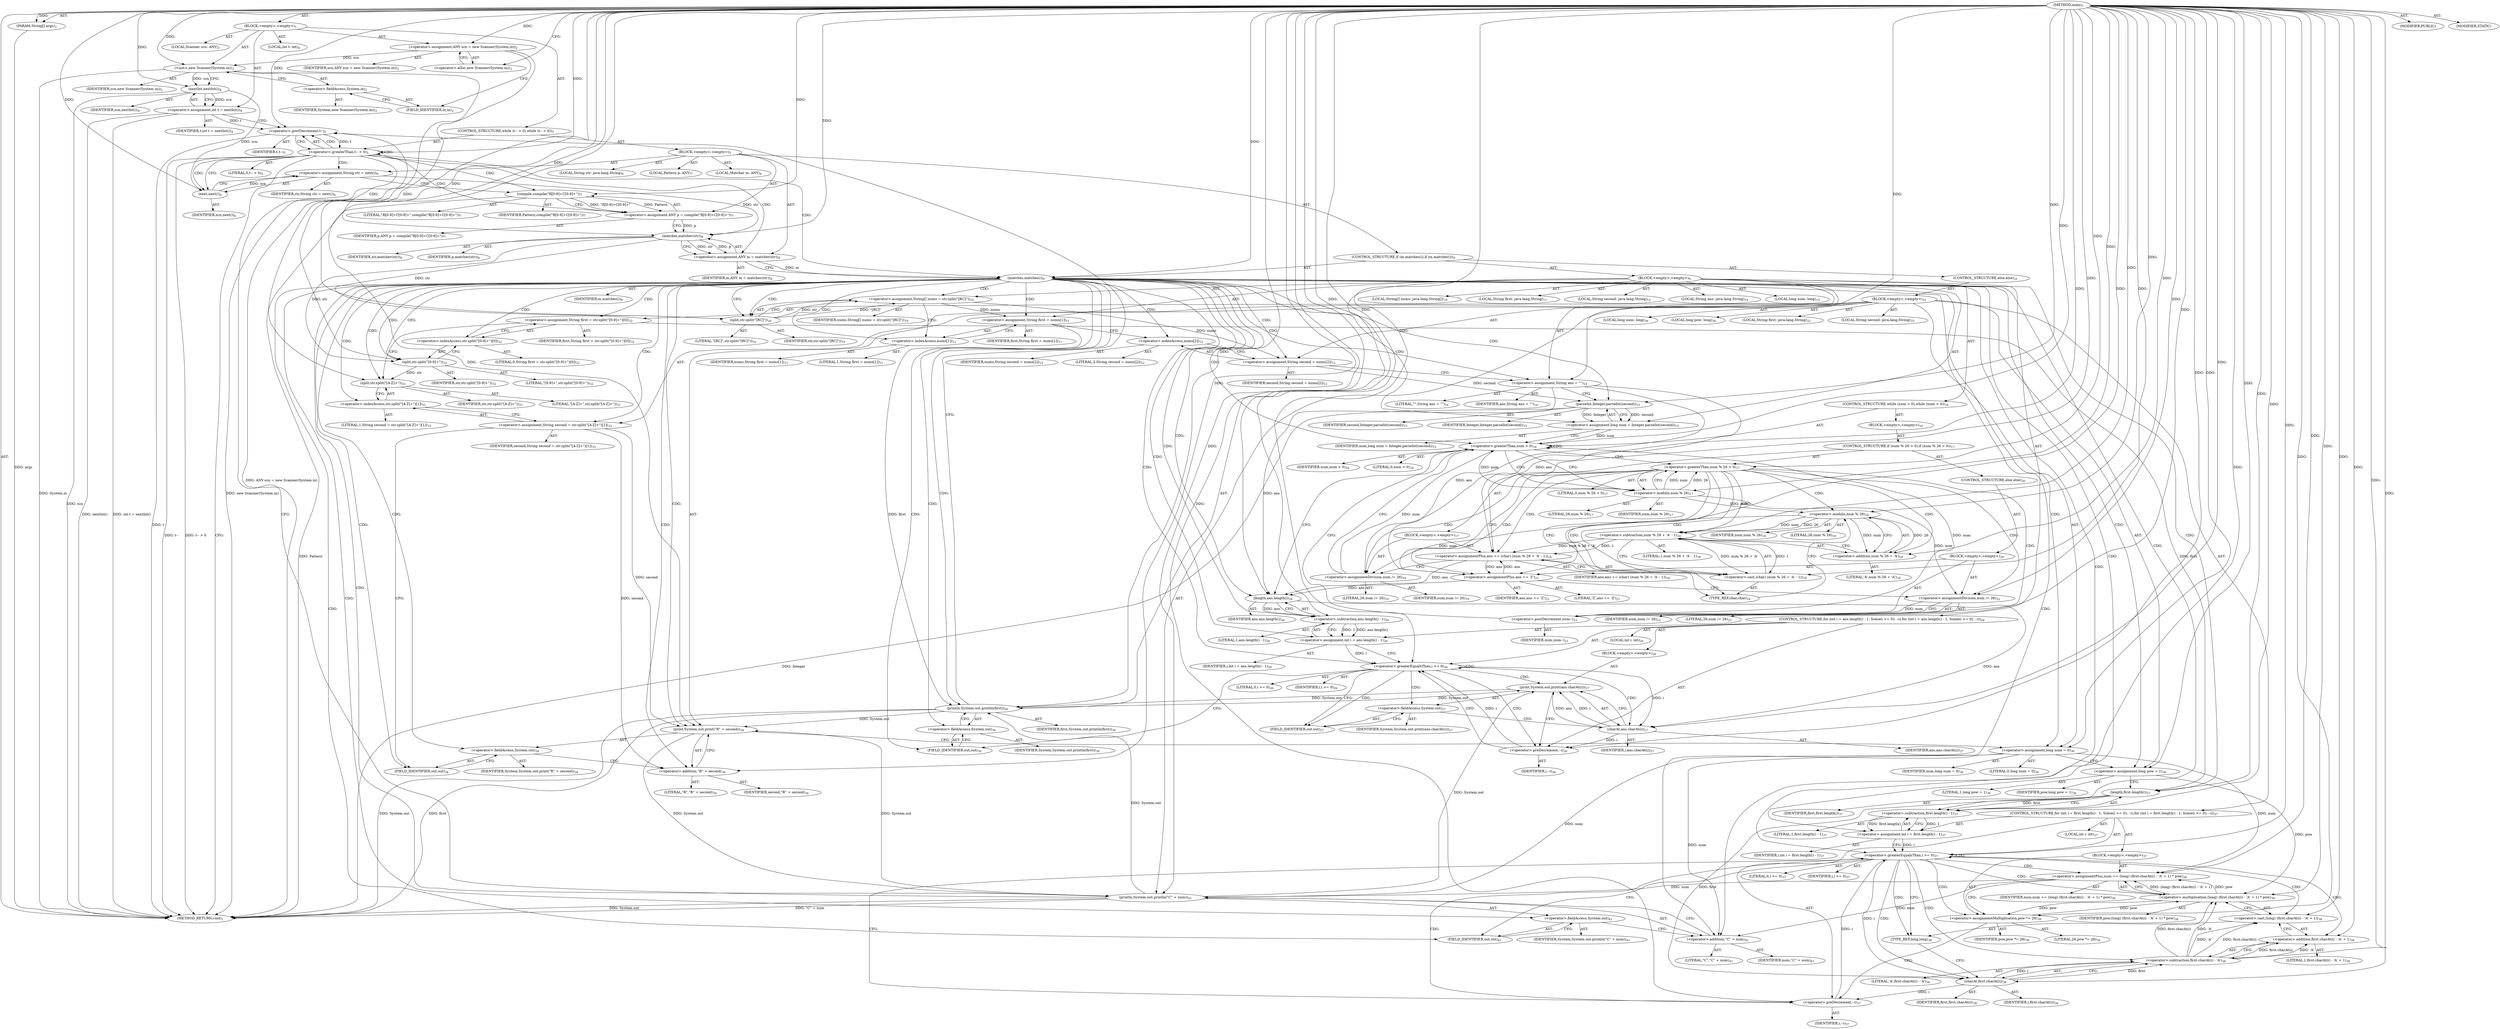 digraph "main" {  
"19" [label = <(METHOD,main)<SUB>1</SUB>> ]
"20" [label = <(PARAM,String[] args)<SUB>1</SUB>> ]
"21" [label = <(BLOCK,&lt;empty&gt;,&lt;empty&gt;)<SUB>1</SUB>> ]
"4" [label = <(LOCAL,Scanner scn: ANY)<SUB>2</SUB>> ]
"22" [label = <(&lt;operator&gt;.assignment,ANY scn = new Scanner(System.in))<SUB>2</SUB>> ]
"23" [label = <(IDENTIFIER,scn,ANY scn = new Scanner(System.in))<SUB>2</SUB>> ]
"24" [label = <(&lt;operator&gt;.alloc,new Scanner(System.in))<SUB>2</SUB>> ]
"25" [label = <(&lt;init&gt;,new Scanner(System.in))<SUB>2</SUB>> ]
"3" [label = <(IDENTIFIER,scn,new Scanner(System.in))<SUB>2</SUB>> ]
"26" [label = <(&lt;operator&gt;.fieldAccess,System.in)<SUB>2</SUB>> ]
"27" [label = <(IDENTIFIER,System,new Scanner(System.in))<SUB>2</SUB>> ]
"28" [label = <(FIELD_IDENTIFIER,in,in)<SUB>2</SUB>> ]
"29" [label = <(LOCAL,int t: int)<SUB>4</SUB>> ]
"30" [label = <(&lt;operator&gt;.assignment,int t = nextInt())<SUB>4</SUB>> ]
"31" [label = <(IDENTIFIER,t,int t = nextInt())<SUB>4</SUB>> ]
"32" [label = <(nextInt,nextInt())<SUB>4</SUB>> ]
"33" [label = <(IDENTIFIER,scn,nextInt())<SUB>4</SUB>> ]
"34" [label = <(CONTROL_STRUCTURE,while (t-- &gt; 0),while (t-- &gt; 0))<SUB>5</SUB>> ]
"35" [label = <(&lt;operator&gt;.greaterThan,t-- &gt; 0)<SUB>5</SUB>> ]
"36" [label = <(&lt;operator&gt;.postDecrement,t--)<SUB>5</SUB>> ]
"37" [label = <(IDENTIFIER,t,t--)<SUB>5</SUB>> ]
"38" [label = <(LITERAL,0,t-- &gt; 0)<SUB>5</SUB>> ]
"39" [label = <(BLOCK,&lt;empty&gt;,&lt;empty&gt;)<SUB>5</SUB>> ]
"40" [label = <(LOCAL,String str: java.lang.String)<SUB>6</SUB>> ]
"41" [label = <(&lt;operator&gt;.assignment,String str = next())<SUB>6</SUB>> ]
"42" [label = <(IDENTIFIER,str,String str = next())<SUB>6</SUB>> ]
"43" [label = <(next,next())<SUB>6</SUB>> ]
"44" [label = <(IDENTIFIER,scn,next())<SUB>6</SUB>> ]
"45" [label = <(LOCAL,Pattern p: ANY)<SUB>7</SUB>> ]
"46" [label = <(&lt;operator&gt;.assignment,ANY p = compile(&quot;R[0-9]+C[0-9]+&quot;))<SUB>7</SUB>> ]
"47" [label = <(IDENTIFIER,p,ANY p = compile(&quot;R[0-9]+C[0-9]+&quot;))<SUB>7</SUB>> ]
"48" [label = <(compile,compile(&quot;R[0-9]+C[0-9]+&quot;))<SUB>7</SUB>> ]
"49" [label = <(IDENTIFIER,Pattern,compile(&quot;R[0-9]+C[0-9]+&quot;))<SUB>7</SUB>> ]
"50" [label = <(LITERAL,&quot;R[0-9]+C[0-9]+&quot;,compile(&quot;R[0-9]+C[0-9]+&quot;))<SUB>7</SUB>> ]
"51" [label = <(LOCAL,Matcher m: ANY)<SUB>8</SUB>> ]
"52" [label = <(&lt;operator&gt;.assignment,ANY m = matcher(str))<SUB>8</SUB>> ]
"53" [label = <(IDENTIFIER,m,ANY m = matcher(str))<SUB>8</SUB>> ]
"54" [label = <(matcher,matcher(str))<SUB>8</SUB>> ]
"55" [label = <(IDENTIFIER,p,matcher(str))<SUB>8</SUB>> ]
"56" [label = <(IDENTIFIER,str,matcher(str))<SUB>8</SUB>> ]
"57" [label = <(CONTROL_STRUCTURE,if (m.matches()),if (m.matches()))<SUB>9</SUB>> ]
"58" [label = <(matches,matches())<SUB>9</SUB>> ]
"59" [label = <(IDENTIFIER,m,matches())<SUB>9</SUB>> ]
"60" [label = <(BLOCK,&lt;empty&gt;,&lt;empty&gt;)<SUB>9</SUB>> ]
"61" [label = <(LOCAL,String[] nums: java.lang.String[])<SUB>10</SUB>> ]
"62" [label = <(&lt;operator&gt;.assignment,String[] nums = str.split(&quot;[RC]&quot;))<SUB>10</SUB>> ]
"63" [label = <(IDENTIFIER,nums,String[] nums = str.split(&quot;[RC]&quot;))<SUB>10</SUB>> ]
"64" [label = <(split,str.split(&quot;[RC]&quot;))<SUB>10</SUB>> ]
"65" [label = <(IDENTIFIER,str,str.split(&quot;[RC]&quot;))<SUB>10</SUB>> ]
"66" [label = <(LITERAL,&quot;[RC]&quot;,str.split(&quot;[RC]&quot;))<SUB>10</SUB>> ]
"67" [label = <(LOCAL,String first: java.lang.String)<SUB>11</SUB>> ]
"68" [label = <(&lt;operator&gt;.assignment,String first = nums[1])<SUB>11</SUB>> ]
"69" [label = <(IDENTIFIER,first,String first = nums[1])<SUB>11</SUB>> ]
"70" [label = <(&lt;operator&gt;.indexAccess,nums[1])<SUB>11</SUB>> ]
"71" [label = <(IDENTIFIER,nums,String first = nums[1])<SUB>11</SUB>> ]
"72" [label = <(LITERAL,1,String first = nums[1])<SUB>11</SUB>> ]
"73" [label = <(LOCAL,String second: java.lang.String)<SUB>12</SUB>> ]
"74" [label = <(&lt;operator&gt;.assignment,String second = nums[2])<SUB>12</SUB>> ]
"75" [label = <(IDENTIFIER,second,String second = nums[2])<SUB>12</SUB>> ]
"76" [label = <(&lt;operator&gt;.indexAccess,nums[2])<SUB>12</SUB>> ]
"77" [label = <(IDENTIFIER,nums,String second = nums[2])<SUB>12</SUB>> ]
"78" [label = <(LITERAL,2,String second = nums[2])<SUB>12</SUB>> ]
"79" [label = <(LOCAL,String ans: java.lang.String)<SUB>14</SUB>> ]
"80" [label = <(&lt;operator&gt;.assignment,String ans = &quot;&quot;)<SUB>14</SUB>> ]
"81" [label = <(IDENTIFIER,ans,String ans = &quot;&quot;)<SUB>14</SUB>> ]
"82" [label = <(LITERAL,&quot;&quot;,String ans = &quot;&quot;)<SUB>14</SUB>> ]
"83" [label = <(LOCAL,long num: long)<SUB>15</SUB>> ]
"84" [label = <(&lt;operator&gt;.assignment,long num = Integer.parseInt(second))<SUB>15</SUB>> ]
"85" [label = <(IDENTIFIER,num,long num = Integer.parseInt(second))<SUB>15</SUB>> ]
"86" [label = <(parseInt,Integer.parseInt(second))<SUB>15</SUB>> ]
"87" [label = <(IDENTIFIER,Integer,Integer.parseInt(second))<SUB>15</SUB>> ]
"88" [label = <(IDENTIFIER,second,Integer.parseInt(second))<SUB>15</SUB>> ]
"89" [label = <(CONTROL_STRUCTURE,while (num &gt; 0),while (num &gt; 0))<SUB>16</SUB>> ]
"90" [label = <(&lt;operator&gt;.greaterThan,num &gt; 0)<SUB>16</SUB>> ]
"91" [label = <(IDENTIFIER,num,num &gt; 0)<SUB>16</SUB>> ]
"92" [label = <(LITERAL,0,num &gt; 0)<SUB>16</SUB>> ]
"93" [label = <(BLOCK,&lt;empty&gt;,&lt;empty&gt;)<SUB>16</SUB>> ]
"94" [label = <(CONTROL_STRUCTURE,if (num % 26 &gt; 0),if (num % 26 &gt; 0))<SUB>17</SUB>> ]
"95" [label = <(&lt;operator&gt;.greaterThan,num % 26 &gt; 0)<SUB>17</SUB>> ]
"96" [label = <(&lt;operator&gt;.modulo,num % 26)<SUB>17</SUB>> ]
"97" [label = <(IDENTIFIER,num,num % 26)<SUB>17</SUB>> ]
"98" [label = <(LITERAL,26,num % 26)<SUB>17</SUB>> ]
"99" [label = <(LITERAL,0,num % 26 &gt; 0)<SUB>17</SUB>> ]
"100" [label = <(BLOCK,&lt;empty&gt;,&lt;empty&gt;)<SUB>17</SUB>> ]
"101" [label = <(&lt;operator&gt;.assignmentPlus,ans += (char) (num % 26 + 'A' - 1))<SUB>18</SUB>> ]
"102" [label = <(IDENTIFIER,ans,ans += (char) (num % 26 + 'A' - 1))<SUB>18</SUB>> ]
"103" [label = <(&lt;operator&gt;.cast,(char) (num % 26 + 'A' - 1))<SUB>18</SUB>> ]
"104" [label = <(TYPE_REF,char,char)<SUB>18</SUB>> ]
"105" [label = <(&lt;operator&gt;.subtraction,num % 26 + 'A' - 1)<SUB>18</SUB>> ]
"106" [label = <(&lt;operator&gt;.addition,num % 26 + 'A')<SUB>18</SUB>> ]
"107" [label = <(&lt;operator&gt;.modulo,num % 26)<SUB>18</SUB>> ]
"108" [label = <(IDENTIFIER,num,num % 26)<SUB>18</SUB>> ]
"109" [label = <(LITERAL,26,num % 26)<SUB>18</SUB>> ]
"110" [label = <(LITERAL,'A',num % 26 + 'A')<SUB>18</SUB>> ]
"111" [label = <(LITERAL,1,num % 26 + 'A' - 1)<SUB>18</SUB>> ]
"112" [label = <(&lt;operator&gt;.assignmentDivision,num /= 26)<SUB>19</SUB>> ]
"113" [label = <(IDENTIFIER,num,num /= 26)<SUB>19</SUB>> ]
"114" [label = <(LITERAL,26,num /= 26)<SUB>19</SUB>> ]
"115" [label = <(CONTROL_STRUCTURE,else,else)<SUB>20</SUB>> ]
"116" [label = <(BLOCK,&lt;empty&gt;,&lt;empty&gt;)<SUB>20</SUB>> ]
"117" [label = <(&lt;operator&gt;.assignmentPlus,ans += 'Z')<SUB>21</SUB>> ]
"118" [label = <(IDENTIFIER,ans,ans += 'Z')<SUB>21</SUB>> ]
"119" [label = <(LITERAL,'Z',ans += 'Z')<SUB>21</SUB>> ]
"120" [label = <(&lt;operator&gt;.assignmentDivision,num /= 26)<SUB>22</SUB>> ]
"121" [label = <(IDENTIFIER,num,num /= 26)<SUB>22</SUB>> ]
"122" [label = <(LITERAL,26,num /= 26)<SUB>22</SUB>> ]
"123" [label = <(&lt;operator&gt;.postDecrement,num--)<SUB>23</SUB>> ]
"124" [label = <(IDENTIFIER,num,num--)<SUB>23</SUB>> ]
"125" [label = <(CONTROL_STRUCTURE,for (int i = ans.length() - 1; Some(i &gt;= 0); --i),for (int i = ans.length() - 1; Some(i &gt;= 0); --i))<SUB>26</SUB>> ]
"126" [label = <(LOCAL,int i: int)<SUB>26</SUB>> ]
"127" [label = <(&lt;operator&gt;.assignment,int i = ans.length() - 1)<SUB>26</SUB>> ]
"128" [label = <(IDENTIFIER,i,int i = ans.length() - 1)<SUB>26</SUB>> ]
"129" [label = <(&lt;operator&gt;.subtraction,ans.length() - 1)<SUB>26</SUB>> ]
"130" [label = <(length,ans.length())<SUB>26</SUB>> ]
"131" [label = <(IDENTIFIER,ans,ans.length())<SUB>26</SUB>> ]
"132" [label = <(LITERAL,1,ans.length() - 1)<SUB>26</SUB>> ]
"133" [label = <(&lt;operator&gt;.greaterEqualsThan,i &gt;= 0)<SUB>26</SUB>> ]
"134" [label = <(IDENTIFIER,i,i &gt;= 0)<SUB>26</SUB>> ]
"135" [label = <(LITERAL,0,i &gt;= 0)<SUB>26</SUB>> ]
"136" [label = <(&lt;operator&gt;.preDecrement,--i)<SUB>26</SUB>> ]
"137" [label = <(IDENTIFIER,i,--i)<SUB>26</SUB>> ]
"138" [label = <(BLOCK,&lt;empty&gt;,&lt;empty&gt;)<SUB>26</SUB>> ]
"139" [label = <(print,System.out.print(ans.charAt(i)))<SUB>27</SUB>> ]
"140" [label = <(&lt;operator&gt;.fieldAccess,System.out)<SUB>27</SUB>> ]
"141" [label = <(IDENTIFIER,System,System.out.print(ans.charAt(i)))<SUB>27</SUB>> ]
"142" [label = <(FIELD_IDENTIFIER,out,out)<SUB>27</SUB>> ]
"143" [label = <(charAt,ans.charAt(i))<SUB>27</SUB>> ]
"144" [label = <(IDENTIFIER,ans,ans.charAt(i))<SUB>27</SUB>> ]
"145" [label = <(IDENTIFIER,i,ans.charAt(i))<SUB>27</SUB>> ]
"146" [label = <(println,System.out.println(first))<SUB>30</SUB>> ]
"147" [label = <(&lt;operator&gt;.fieldAccess,System.out)<SUB>30</SUB>> ]
"148" [label = <(IDENTIFIER,System,System.out.println(first))<SUB>30</SUB>> ]
"149" [label = <(FIELD_IDENTIFIER,out,out)<SUB>30</SUB>> ]
"150" [label = <(IDENTIFIER,first,System.out.println(first))<SUB>30</SUB>> ]
"151" [label = <(CONTROL_STRUCTURE,else,else)<SUB>31</SUB>> ]
"152" [label = <(BLOCK,&lt;empty&gt;,&lt;empty&gt;)<SUB>31</SUB>> ]
"153" [label = <(LOCAL,String first: java.lang.String)<SUB>32</SUB>> ]
"154" [label = <(&lt;operator&gt;.assignment,String first = str.split(&quot;[0-9]+&quot;)[0])<SUB>32</SUB>> ]
"155" [label = <(IDENTIFIER,first,String first = str.split(&quot;[0-9]+&quot;)[0])<SUB>32</SUB>> ]
"156" [label = <(&lt;operator&gt;.indexAccess,str.split(&quot;[0-9]+&quot;)[0])<SUB>32</SUB>> ]
"157" [label = <(split,str.split(&quot;[0-9]+&quot;))<SUB>32</SUB>> ]
"158" [label = <(IDENTIFIER,str,str.split(&quot;[0-9]+&quot;))<SUB>32</SUB>> ]
"159" [label = <(LITERAL,&quot;[0-9]+&quot;,str.split(&quot;[0-9]+&quot;))<SUB>32</SUB>> ]
"160" [label = <(LITERAL,0,String first = str.split(&quot;[0-9]+&quot;)[0])<SUB>32</SUB>> ]
"161" [label = <(LOCAL,String second: java.lang.String)<SUB>33</SUB>> ]
"162" [label = <(&lt;operator&gt;.assignment,String second = str.split(&quot;[A-Z]+&quot;)[1])<SUB>33</SUB>> ]
"163" [label = <(IDENTIFIER,second,String second = str.split(&quot;[A-Z]+&quot;)[1])<SUB>33</SUB>> ]
"164" [label = <(&lt;operator&gt;.indexAccess,str.split(&quot;[A-Z]+&quot;)[1])<SUB>33</SUB>> ]
"165" [label = <(split,str.split(&quot;[A-Z]+&quot;))<SUB>33</SUB>> ]
"166" [label = <(IDENTIFIER,str,str.split(&quot;[A-Z]+&quot;))<SUB>33</SUB>> ]
"167" [label = <(LITERAL,&quot;[A-Z]+&quot;,str.split(&quot;[A-Z]+&quot;))<SUB>33</SUB>> ]
"168" [label = <(LITERAL,1,String second = str.split(&quot;[A-Z]+&quot;)[1])<SUB>33</SUB>> ]
"169" [label = <(print,System.out.print(&quot;R&quot; + second))<SUB>34</SUB>> ]
"170" [label = <(&lt;operator&gt;.fieldAccess,System.out)<SUB>34</SUB>> ]
"171" [label = <(IDENTIFIER,System,System.out.print(&quot;R&quot; + second))<SUB>34</SUB>> ]
"172" [label = <(FIELD_IDENTIFIER,out,out)<SUB>34</SUB>> ]
"173" [label = <(&lt;operator&gt;.addition,&quot;R&quot; + second)<SUB>34</SUB>> ]
"174" [label = <(LITERAL,&quot;R&quot;,&quot;R&quot; + second)<SUB>34</SUB>> ]
"175" [label = <(IDENTIFIER,second,&quot;R&quot; + second)<SUB>34</SUB>> ]
"176" [label = <(LOCAL,long num: long)<SUB>36</SUB>> ]
"177" [label = <(LOCAL,long pow: long)<SUB>36</SUB>> ]
"178" [label = <(&lt;operator&gt;.assignment,long num = 0)<SUB>36</SUB>> ]
"179" [label = <(IDENTIFIER,num,long num = 0)<SUB>36</SUB>> ]
"180" [label = <(LITERAL,0,long num = 0)<SUB>36</SUB>> ]
"181" [label = <(&lt;operator&gt;.assignment,long pow = 1)<SUB>36</SUB>> ]
"182" [label = <(IDENTIFIER,pow,long pow = 1)<SUB>36</SUB>> ]
"183" [label = <(LITERAL,1,long pow = 1)<SUB>36</SUB>> ]
"184" [label = <(CONTROL_STRUCTURE,for (int i = first.length() - 1; Some(i &gt;= 0); --i),for (int i = first.length() - 1; Some(i &gt;= 0); --i))<SUB>37</SUB>> ]
"185" [label = <(LOCAL,int i: int)<SUB>37</SUB>> ]
"186" [label = <(&lt;operator&gt;.assignment,int i = first.length() - 1)<SUB>37</SUB>> ]
"187" [label = <(IDENTIFIER,i,int i = first.length() - 1)<SUB>37</SUB>> ]
"188" [label = <(&lt;operator&gt;.subtraction,first.length() - 1)<SUB>37</SUB>> ]
"189" [label = <(length,first.length())<SUB>37</SUB>> ]
"190" [label = <(IDENTIFIER,first,first.length())<SUB>37</SUB>> ]
"191" [label = <(LITERAL,1,first.length() - 1)<SUB>37</SUB>> ]
"192" [label = <(&lt;operator&gt;.greaterEqualsThan,i &gt;= 0)<SUB>37</SUB>> ]
"193" [label = <(IDENTIFIER,i,i &gt;= 0)<SUB>37</SUB>> ]
"194" [label = <(LITERAL,0,i &gt;= 0)<SUB>37</SUB>> ]
"195" [label = <(&lt;operator&gt;.preDecrement,--i)<SUB>37</SUB>> ]
"196" [label = <(IDENTIFIER,i,--i)<SUB>37</SUB>> ]
"197" [label = <(BLOCK,&lt;empty&gt;,&lt;empty&gt;)<SUB>37</SUB>> ]
"198" [label = <(&lt;operator&gt;.assignmentPlus,num += (long) (first.charAt(i) - 'A' + 1) * pow)<SUB>38</SUB>> ]
"199" [label = <(IDENTIFIER,num,num += (long) (first.charAt(i) - 'A' + 1) * pow)<SUB>38</SUB>> ]
"200" [label = <(&lt;operator&gt;.multiplication,(long) (first.charAt(i) - 'A' + 1) * pow)<SUB>38</SUB>> ]
"201" [label = <(&lt;operator&gt;.cast,(long) (first.charAt(i) - 'A' + 1))<SUB>38</SUB>> ]
"202" [label = <(TYPE_REF,long,long)<SUB>38</SUB>> ]
"203" [label = <(&lt;operator&gt;.addition,first.charAt(i) - 'A' + 1)<SUB>38</SUB>> ]
"204" [label = <(&lt;operator&gt;.subtraction,first.charAt(i) - 'A')<SUB>38</SUB>> ]
"205" [label = <(charAt,first.charAt(i))<SUB>38</SUB>> ]
"206" [label = <(IDENTIFIER,first,first.charAt(i))<SUB>38</SUB>> ]
"207" [label = <(IDENTIFIER,i,first.charAt(i))<SUB>38</SUB>> ]
"208" [label = <(LITERAL,'A',first.charAt(i) - 'A')<SUB>38</SUB>> ]
"209" [label = <(LITERAL,1,first.charAt(i) - 'A' + 1)<SUB>38</SUB>> ]
"210" [label = <(IDENTIFIER,pow,(long) (first.charAt(i) - 'A' + 1) * pow)<SUB>38</SUB>> ]
"211" [label = <(&lt;operator&gt;.assignmentMultiplication,pow *= 26)<SUB>39</SUB>> ]
"212" [label = <(IDENTIFIER,pow,pow *= 26)<SUB>39</SUB>> ]
"213" [label = <(LITERAL,26,pow *= 26)<SUB>39</SUB>> ]
"214" [label = <(println,System.out.println(&quot;C&quot; + num))<SUB>41</SUB>> ]
"215" [label = <(&lt;operator&gt;.fieldAccess,System.out)<SUB>41</SUB>> ]
"216" [label = <(IDENTIFIER,System,System.out.println(&quot;C&quot; + num))<SUB>41</SUB>> ]
"217" [label = <(FIELD_IDENTIFIER,out,out)<SUB>41</SUB>> ]
"218" [label = <(&lt;operator&gt;.addition,&quot;C&quot; + num)<SUB>41</SUB>> ]
"219" [label = <(LITERAL,&quot;C&quot;,&quot;C&quot; + num)<SUB>41</SUB>> ]
"220" [label = <(IDENTIFIER,num,&quot;C&quot; + num)<SUB>41</SUB>> ]
"221" [label = <(MODIFIER,PUBLIC)> ]
"222" [label = <(MODIFIER,STATIC)> ]
"223" [label = <(METHOD_RETURN,void)<SUB>1</SUB>> ]
  "19" -> "20"  [ label = "AST: "] 
  "19" -> "21"  [ label = "AST: "] 
  "19" -> "221"  [ label = "AST: "] 
  "19" -> "222"  [ label = "AST: "] 
  "19" -> "223"  [ label = "AST: "] 
  "21" -> "4"  [ label = "AST: "] 
  "21" -> "22"  [ label = "AST: "] 
  "21" -> "25"  [ label = "AST: "] 
  "21" -> "29"  [ label = "AST: "] 
  "21" -> "30"  [ label = "AST: "] 
  "21" -> "34"  [ label = "AST: "] 
  "22" -> "23"  [ label = "AST: "] 
  "22" -> "24"  [ label = "AST: "] 
  "25" -> "3"  [ label = "AST: "] 
  "25" -> "26"  [ label = "AST: "] 
  "26" -> "27"  [ label = "AST: "] 
  "26" -> "28"  [ label = "AST: "] 
  "30" -> "31"  [ label = "AST: "] 
  "30" -> "32"  [ label = "AST: "] 
  "32" -> "33"  [ label = "AST: "] 
  "34" -> "35"  [ label = "AST: "] 
  "34" -> "39"  [ label = "AST: "] 
  "35" -> "36"  [ label = "AST: "] 
  "35" -> "38"  [ label = "AST: "] 
  "36" -> "37"  [ label = "AST: "] 
  "39" -> "40"  [ label = "AST: "] 
  "39" -> "41"  [ label = "AST: "] 
  "39" -> "45"  [ label = "AST: "] 
  "39" -> "46"  [ label = "AST: "] 
  "39" -> "51"  [ label = "AST: "] 
  "39" -> "52"  [ label = "AST: "] 
  "39" -> "57"  [ label = "AST: "] 
  "41" -> "42"  [ label = "AST: "] 
  "41" -> "43"  [ label = "AST: "] 
  "43" -> "44"  [ label = "AST: "] 
  "46" -> "47"  [ label = "AST: "] 
  "46" -> "48"  [ label = "AST: "] 
  "48" -> "49"  [ label = "AST: "] 
  "48" -> "50"  [ label = "AST: "] 
  "52" -> "53"  [ label = "AST: "] 
  "52" -> "54"  [ label = "AST: "] 
  "54" -> "55"  [ label = "AST: "] 
  "54" -> "56"  [ label = "AST: "] 
  "57" -> "58"  [ label = "AST: "] 
  "57" -> "60"  [ label = "AST: "] 
  "57" -> "151"  [ label = "AST: "] 
  "58" -> "59"  [ label = "AST: "] 
  "60" -> "61"  [ label = "AST: "] 
  "60" -> "62"  [ label = "AST: "] 
  "60" -> "67"  [ label = "AST: "] 
  "60" -> "68"  [ label = "AST: "] 
  "60" -> "73"  [ label = "AST: "] 
  "60" -> "74"  [ label = "AST: "] 
  "60" -> "79"  [ label = "AST: "] 
  "60" -> "80"  [ label = "AST: "] 
  "60" -> "83"  [ label = "AST: "] 
  "60" -> "84"  [ label = "AST: "] 
  "60" -> "89"  [ label = "AST: "] 
  "60" -> "125"  [ label = "AST: "] 
  "60" -> "146"  [ label = "AST: "] 
  "62" -> "63"  [ label = "AST: "] 
  "62" -> "64"  [ label = "AST: "] 
  "64" -> "65"  [ label = "AST: "] 
  "64" -> "66"  [ label = "AST: "] 
  "68" -> "69"  [ label = "AST: "] 
  "68" -> "70"  [ label = "AST: "] 
  "70" -> "71"  [ label = "AST: "] 
  "70" -> "72"  [ label = "AST: "] 
  "74" -> "75"  [ label = "AST: "] 
  "74" -> "76"  [ label = "AST: "] 
  "76" -> "77"  [ label = "AST: "] 
  "76" -> "78"  [ label = "AST: "] 
  "80" -> "81"  [ label = "AST: "] 
  "80" -> "82"  [ label = "AST: "] 
  "84" -> "85"  [ label = "AST: "] 
  "84" -> "86"  [ label = "AST: "] 
  "86" -> "87"  [ label = "AST: "] 
  "86" -> "88"  [ label = "AST: "] 
  "89" -> "90"  [ label = "AST: "] 
  "89" -> "93"  [ label = "AST: "] 
  "90" -> "91"  [ label = "AST: "] 
  "90" -> "92"  [ label = "AST: "] 
  "93" -> "94"  [ label = "AST: "] 
  "94" -> "95"  [ label = "AST: "] 
  "94" -> "100"  [ label = "AST: "] 
  "94" -> "115"  [ label = "AST: "] 
  "95" -> "96"  [ label = "AST: "] 
  "95" -> "99"  [ label = "AST: "] 
  "96" -> "97"  [ label = "AST: "] 
  "96" -> "98"  [ label = "AST: "] 
  "100" -> "101"  [ label = "AST: "] 
  "100" -> "112"  [ label = "AST: "] 
  "101" -> "102"  [ label = "AST: "] 
  "101" -> "103"  [ label = "AST: "] 
  "103" -> "104"  [ label = "AST: "] 
  "103" -> "105"  [ label = "AST: "] 
  "105" -> "106"  [ label = "AST: "] 
  "105" -> "111"  [ label = "AST: "] 
  "106" -> "107"  [ label = "AST: "] 
  "106" -> "110"  [ label = "AST: "] 
  "107" -> "108"  [ label = "AST: "] 
  "107" -> "109"  [ label = "AST: "] 
  "112" -> "113"  [ label = "AST: "] 
  "112" -> "114"  [ label = "AST: "] 
  "115" -> "116"  [ label = "AST: "] 
  "116" -> "117"  [ label = "AST: "] 
  "116" -> "120"  [ label = "AST: "] 
  "116" -> "123"  [ label = "AST: "] 
  "117" -> "118"  [ label = "AST: "] 
  "117" -> "119"  [ label = "AST: "] 
  "120" -> "121"  [ label = "AST: "] 
  "120" -> "122"  [ label = "AST: "] 
  "123" -> "124"  [ label = "AST: "] 
  "125" -> "126"  [ label = "AST: "] 
  "125" -> "127"  [ label = "AST: "] 
  "125" -> "133"  [ label = "AST: "] 
  "125" -> "136"  [ label = "AST: "] 
  "125" -> "138"  [ label = "AST: "] 
  "127" -> "128"  [ label = "AST: "] 
  "127" -> "129"  [ label = "AST: "] 
  "129" -> "130"  [ label = "AST: "] 
  "129" -> "132"  [ label = "AST: "] 
  "130" -> "131"  [ label = "AST: "] 
  "133" -> "134"  [ label = "AST: "] 
  "133" -> "135"  [ label = "AST: "] 
  "136" -> "137"  [ label = "AST: "] 
  "138" -> "139"  [ label = "AST: "] 
  "139" -> "140"  [ label = "AST: "] 
  "139" -> "143"  [ label = "AST: "] 
  "140" -> "141"  [ label = "AST: "] 
  "140" -> "142"  [ label = "AST: "] 
  "143" -> "144"  [ label = "AST: "] 
  "143" -> "145"  [ label = "AST: "] 
  "146" -> "147"  [ label = "AST: "] 
  "146" -> "150"  [ label = "AST: "] 
  "147" -> "148"  [ label = "AST: "] 
  "147" -> "149"  [ label = "AST: "] 
  "151" -> "152"  [ label = "AST: "] 
  "152" -> "153"  [ label = "AST: "] 
  "152" -> "154"  [ label = "AST: "] 
  "152" -> "161"  [ label = "AST: "] 
  "152" -> "162"  [ label = "AST: "] 
  "152" -> "169"  [ label = "AST: "] 
  "152" -> "176"  [ label = "AST: "] 
  "152" -> "177"  [ label = "AST: "] 
  "152" -> "178"  [ label = "AST: "] 
  "152" -> "181"  [ label = "AST: "] 
  "152" -> "184"  [ label = "AST: "] 
  "152" -> "214"  [ label = "AST: "] 
  "154" -> "155"  [ label = "AST: "] 
  "154" -> "156"  [ label = "AST: "] 
  "156" -> "157"  [ label = "AST: "] 
  "156" -> "160"  [ label = "AST: "] 
  "157" -> "158"  [ label = "AST: "] 
  "157" -> "159"  [ label = "AST: "] 
  "162" -> "163"  [ label = "AST: "] 
  "162" -> "164"  [ label = "AST: "] 
  "164" -> "165"  [ label = "AST: "] 
  "164" -> "168"  [ label = "AST: "] 
  "165" -> "166"  [ label = "AST: "] 
  "165" -> "167"  [ label = "AST: "] 
  "169" -> "170"  [ label = "AST: "] 
  "169" -> "173"  [ label = "AST: "] 
  "170" -> "171"  [ label = "AST: "] 
  "170" -> "172"  [ label = "AST: "] 
  "173" -> "174"  [ label = "AST: "] 
  "173" -> "175"  [ label = "AST: "] 
  "178" -> "179"  [ label = "AST: "] 
  "178" -> "180"  [ label = "AST: "] 
  "181" -> "182"  [ label = "AST: "] 
  "181" -> "183"  [ label = "AST: "] 
  "184" -> "185"  [ label = "AST: "] 
  "184" -> "186"  [ label = "AST: "] 
  "184" -> "192"  [ label = "AST: "] 
  "184" -> "195"  [ label = "AST: "] 
  "184" -> "197"  [ label = "AST: "] 
  "186" -> "187"  [ label = "AST: "] 
  "186" -> "188"  [ label = "AST: "] 
  "188" -> "189"  [ label = "AST: "] 
  "188" -> "191"  [ label = "AST: "] 
  "189" -> "190"  [ label = "AST: "] 
  "192" -> "193"  [ label = "AST: "] 
  "192" -> "194"  [ label = "AST: "] 
  "195" -> "196"  [ label = "AST: "] 
  "197" -> "198"  [ label = "AST: "] 
  "197" -> "211"  [ label = "AST: "] 
  "198" -> "199"  [ label = "AST: "] 
  "198" -> "200"  [ label = "AST: "] 
  "200" -> "201"  [ label = "AST: "] 
  "200" -> "210"  [ label = "AST: "] 
  "201" -> "202"  [ label = "AST: "] 
  "201" -> "203"  [ label = "AST: "] 
  "203" -> "204"  [ label = "AST: "] 
  "203" -> "209"  [ label = "AST: "] 
  "204" -> "205"  [ label = "AST: "] 
  "204" -> "208"  [ label = "AST: "] 
  "205" -> "206"  [ label = "AST: "] 
  "205" -> "207"  [ label = "AST: "] 
  "211" -> "212"  [ label = "AST: "] 
  "211" -> "213"  [ label = "AST: "] 
  "214" -> "215"  [ label = "AST: "] 
  "214" -> "218"  [ label = "AST: "] 
  "215" -> "216"  [ label = "AST: "] 
  "215" -> "217"  [ label = "AST: "] 
  "218" -> "219"  [ label = "AST: "] 
  "218" -> "220"  [ label = "AST: "] 
  "22" -> "28"  [ label = "CFG: "] 
  "25" -> "32"  [ label = "CFG: "] 
  "30" -> "36"  [ label = "CFG: "] 
  "24" -> "22"  [ label = "CFG: "] 
  "26" -> "25"  [ label = "CFG: "] 
  "32" -> "30"  [ label = "CFG: "] 
  "35" -> "223"  [ label = "CFG: "] 
  "35" -> "43"  [ label = "CFG: "] 
  "28" -> "26"  [ label = "CFG: "] 
  "36" -> "35"  [ label = "CFG: "] 
  "41" -> "48"  [ label = "CFG: "] 
  "46" -> "54"  [ label = "CFG: "] 
  "52" -> "58"  [ label = "CFG: "] 
  "43" -> "41"  [ label = "CFG: "] 
  "48" -> "46"  [ label = "CFG: "] 
  "54" -> "52"  [ label = "CFG: "] 
  "58" -> "64"  [ label = "CFG: "] 
  "58" -> "157"  [ label = "CFG: "] 
  "62" -> "70"  [ label = "CFG: "] 
  "68" -> "76"  [ label = "CFG: "] 
  "74" -> "80"  [ label = "CFG: "] 
  "80" -> "86"  [ label = "CFG: "] 
  "84" -> "90"  [ label = "CFG: "] 
  "146" -> "36"  [ label = "CFG: "] 
  "64" -> "62"  [ label = "CFG: "] 
  "70" -> "68"  [ label = "CFG: "] 
  "76" -> "74"  [ label = "CFG: "] 
  "86" -> "84"  [ label = "CFG: "] 
  "90" -> "96"  [ label = "CFG: "] 
  "90" -> "130"  [ label = "CFG: "] 
  "127" -> "133"  [ label = "CFG: "] 
  "133" -> "142"  [ label = "CFG: "] 
  "133" -> "149"  [ label = "CFG: "] 
  "136" -> "133"  [ label = "CFG: "] 
  "147" -> "146"  [ label = "CFG: "] 
  "154" -> "165"  [ label = "CFG: "] 
  "162" -> "172"  [ label = "CFG: "] 
  "169" -> "178"  [ label = "CFG: "] 
  "178" -> "181"  [ label = "CFG: "] 
  "181" -> "189"  [ label = "CFG: "] 
  "214" -> "36"  [ label = "CFG: "] 
  "129" -> "127"  [ label = "CFG: "] 
  "139" -> "136"  [ label = "CFG: "] 
  "149" -> "147"  [ label = "CFG: "] 
  "156" -> "154"  [ label = "CFG: "] 
  "164" -> "162"  [ label = "CFG: "] 
  "170" -> "173"  [ label = "CFG: "] 
  "173" -> "169"  [ label = "CFG: "] 
  "186" -> "192"  [ label = "CFG: "] 
  "192" -> "202"  [ label = "CFG: "] 
  "192" -> "217"  [ label = "CFG: "] 
  "195" -> "192"  [ label = "CFG: "] 
  "215" -> "218"  [ label = "CFG: "] 
  "218" -> "214"  [ label = "CFG: "] 
  "95" -> "104"  [ label = "CFG: "] 
  "95" -> "117"  [ label = "CFG: "] 
  "130" -> "129"  [ label = "CFG: "] 
  "140" -> "143"  [ label = "CFG: "] 
  "143" -> "139"  [ label = "CFG: "] 
  "157" -> "156"  [ label = "CFG: "] 
  "165" -> "164"  [ label = "CFG: "] 
  "172" -> "170"  [ label = "CFG: "] 
  "188" -> "186"  [ label = "CFG: "] 
  "198" -> "211"  [ label = "CFG: "] 
  "211" -> "195"  [ label = "CFG: "] 
  "217" -> "215"  [ label = "CFG: "] 
  "96" -> "95"  [ label = "CFG: "] 
  "101" -> "112"  [ label = "CFG: "] 
  "112" -> "90"  [ label = "CFG: "] 
  "142" -> "140"  [ label = "CFG: "] 
  "189" -> "188"  [ label = "CFG: "] 
  "200" -> "198"  [ label = "CFG: "] 
  "103" -> "101"  [ label = "CFG: "] 
  "117" -> "120"  [ label = "CFG: "] 
  "120" -> "123"  [ label = "CFG: "] 
  "123" -> "90"  [ label = "CFG: "] 
  "201" -> "200"  [ label = "CFG: "] 
  "104" -> "107"  [ label = "CFG: "] 
  "105" -> "103"  [ label = "CFG: "] 
  "202" -> "205"  [ label = "CFG: "] 
  "203" -> "201"  [ label = "CFG: "] 
  "106" -> "105"  [ label = "CFG: "] 
  "204" -> "203"  [ label = "CFG: "] 
  "107" -> "106"  [ label = "CFG: "] 
  "205" -> "204"  [ label = "CFG: "] 
  "19" -> "24"  [ label = "CFG: "] 
  "20" -> "223"  [ label = "DDG: args"] 
  "22" -> "223"  [ label = "DDG: ANY scn = new Scanner(System.in)"] 
  "25" -> "223"  [ label = "DDG: System.in"] 
  "25" -> "223"  [ label = "DDG: new Scanner(System.in)"] 
  "32" -> "223"  [ label = "DDG: scn"] 
  "30" -> "223"  [ label = "DDG: nextInt()"] 
  "30" -> "223"  [ label = "DDG: int t = nextInt()"] 
  "36" -> "223"  [ label = "DDG: t"] 
  "35" -> "223"  [ label = "DDG: t--"] 
  "35" -> "223"  [ label = "DDG: t-- &gt; 0"] 
  "214" -> "223"  [ label = "DDG: System.out"] 
  "214" -> "223"  [ label = "DDG: &quot;C&quot; + num"] 
  "146" -> "223"  [ label = "DDG: System.out"] 
  "146" -> "223"  [ label = "DDG: first"] 
  "86" -> "223"  [ label = "DDG: Integer"] 
  "48" -> "223"  [ label = "DDG: Pattern"] 
  "19" -> "20"  [ label = "DDG: "] 
  "19" -> "22"  [ label = "DDG: "] 
  "32" -> "30"  [ label = "DDG: scn"] 
  "22" -> "25"  [ label = "DDG: scn"] 
  "19" -> "25"  [ label = "DDG: "] 
  "25" -> "32"  [ label = "DDG: scn"] 
  "19" -> "32"  [ label = "DDG: "] 
  "36" -> "35"  [ label = "DDG: t"] 
  "19" -> "35"  [ label = "DDG: "] 
  "43" -> "41"  [ label = "DDG: scn"] 
  "48" -> "46"  [ label = "DDG: Pattern"] 
  "48" -> "46"  [ label = "DDG: &quot;R[0-9]+C[0-9]+&quot;"] 
  "54" -> "52"  [ label = "DDG: p"] 
  "54" -> "52"  [ label = "DDG: str"] 
  "30" -> "36"  [ label = "DDG: t"] 
  "19" -> "36"  [ label = "DDG: "] 
  "32" -> "43"  [ label = "DDG: scn"] 
  "19" -> "43"  [ label = "DDG: "] 
  "19" -> "48"  [ label = "DDG: "] 
  "46" -> "54"  [ label = "DDG: p"] 
  "19" -> "54"  [ label = "DDG: "] 
  "41" -> "54"  [ label = "DDG: str"] 
  "52" -> "58"  [ label = "DDG: m"] 
  "19" -> "58"  [ label = "DDG: "] 
  "64" -> "62"  [ label = "DDG: str"] 
  "64" -> "62"  [ label = "DDG: &quot;[RC]&quot;"] 
  "62" -> "68"  [ label = "DDG: nums"] 
  "62" -> "74"  [ label = "DDG: nums"] 
  "19" -> "80"  [ label = "DDG: "] 
  "86" -> "84"  [ label = "DDG: Integer"] 
  "86" -> "84"  [ label = "DDG: second"] 
  "129" -> "127"  [ label = "DDG: ans.length()"] 
  "129" -> "127"  [ label = "DDG: 1"] 
  "214" -> "146"  [ label = "DDG: System.out"] 
  "139" -> "146"  [ label = "DDG: System.out"] 
  "68" -> "146"  [ label = "DDG: first"] 
  "19" -> "146"  [ label = "DDG: "] 
  "19" -> "178"  [ label = "DDG: "] 
  "19" -> "181"  [ label = "DDG: "] 
  "54" -> "64"  [ label = "DDG: str"] 
  "19" -> "64"  [ label = "DDG: "] 
  "19" -> "86"  [ label = "DDG: "] 
  "74" -> "86"  [ label = "DDG: second"] 
  "84" -> "90"  [ label = "DDG: num"] 
  "123" -> "90"  [ label = "DDG: num"] 
  "112" -> "90"  [ label = "DDG: num"] 
  "19" -> "90"  [ label = "DDG: "] 
  "127" -> "133"  [ label = "DDG: i"] 
  "136" -> "133"  [ label = "DDG: i"] 
  "19" -> "133"  [ label = "DDG: "] 
  "143" -> "136"  [ label = "DDG: i"] 
  "19" -> "136"  [ label = "DDG: "] 
  "214" -> "169"  [ label = "DDG: System.out"] 
  "146" -> "169"  [ label = "DDG: System.out"] 
  "19" -> "169"  [ label = "DDG: "] 
  "162" -> "169"  [ label = "DDG: second"] 
  "188" -> "186"  [ label = "DDG: first.length()"] 
  "188" -> "186"  [ label = "DDG: 1"] 
  "169" -> "214"  [ label = "DDG: System.out"] 
  "19" -> "214"  [ label = "DDG: "] 
  "178" -> "214"  [ label = "DDG: num"] 
  "198" -> "214"  [ label = "DDG: num"] 
  "130" -> "129"  [ label = "DDG: ans"] 
  "19" -> "129"  [ label = "DDG: "] 
  "214" -> "139"  [ label = "DDG: System.out"] 
  "146" -> "139"  [ label = "DDG: System.out"] 
  "143" -> "139"  [ label = "DDG: ans"] 
  "143" -> "139"  [ label = "DDG: i"] 
  "19" -> "173"  [ label = "DDG: "] 
  "162" -> "173"  [ label = "DDG: second"] 
  "186" -> "192"  [ label = "DDG: i"] 
  "195" -> "192"  [ label = "DDG: i"] 
  "19" -> "192"  [ label = "DDG: "] 
  "205" -> "195"  [ label = "DDG: i"] 
  "19" -> "195"  [ label = "DDG: "] 
  "200" -> "198"  [ label = "DDG: (long) (first.charAt(i) - 'A' + 1)"] 
  "200" -> "198"  [ label = "DDG: pow"] 
  "19" -> "211"  [ label = "DDG: "] 
  "19" -> "218"  [ label = "DDG: "] 
  "178" -> "218"  [ label = "DDG: num"] 
  "198" -> "218"  [ label = "DDG: num"] 
  "96" -> "95"  [ label = "DDG: num"] 
  "96" -> "95"  [ label = "DDG: 26"] 
  "19" -> "95"  [ label = "DDG: "] 
  "19" -> "101"  [ label = "DDG: "] 
  "105" -> "101"  [ label = "DDG: num % 26 + 'A'"] 
  "105" -> "101"  [ label = "DDG: 1"] 
  "19" -> "112"  [ label = "DDG: "] 
  "80" -> "130"  [ label = "DDG: ans"] 
  "117" -> "130"  [ label = "DDG: ans"] 
  "101" -> "130"  [ label = "DDG: ans"] 
  "19" -> "130"  [ label = "DDG: "] 
  "130" -> "143"  [ label = "DDG: ans"] 
  "19" -> "143"  [ label = "DDG: "] 
  "133" -> "143"  [ label = "DDG: i"] 
  "54" -> "157"  [ label = "DDG: str"] 
  "19" -> "157"  [ label = "DDG: "] 
  "157" -> "165"  [ label = "DDG: str"] 
  "19" -> "165"  [ label = "DDG: "] 
  "189" -> "188"  [ label = "DDG: first"] 
  "19" -> "188"  [ label = "DDG: "] 
  "178" -> "198"  [ label = "DDG: num"] 
  "19" -> "198"  [ label = "DDG: "] 
  "200" -> "211"  [ label = "DDG: pow"] 
  "90" -> "96"  [ label = "DDG: num"] 
  "19" -> "96"  [ label = "DDG: "] 
  "80" -> "101"  [ label = "DDG: ans"] 
  "117" -> "101"  [ label = "DDG: ans"] 
  "107" -> "112"  [ label = "DDG: num"] 
  "19" -> "117"  [ label = "DDG: "] 
  "19" -> "120"  [ label = "DDG: "] 
  "154" -> "189"  [ label = "DDG: first"] 
  "19" -> "189"  [ label = "DDG: "] 
  "19" -> "200"  [ label = "DDG: "] 
  "204" -> "200"  [ label = "DDG: first.charAt(i)"] 
  "204" -> "200"  [ label = "DDG: 'A'"] 
  "181" -> "200"  [ label = "DDG: pow"] 
  "211" -> "200"  [ label = "DDG: pow"] 
  "19" -> "103"  [ label = "DDG: "] 
  "105" -> "103"  [ label = "DDG: num % 26 + 'A'"] 
  "105" -> "103"  [ label = "DDG: 1"] 
  "80" -> "117"  [ label = "DDG: ans"] 
  "101" -> "117"  [ label = "DDG: ans"] 
  "96" -> "120"  [ label = "DDG: num"] 
  "120" -> "123"  [ label = "DDG: num"] 
  "19" -> "123"  [ label = "DDG: "] 
  "19" -> "201"  [ label = "DDG: "] 
  "204" -> "201"  [ label = "DDG: first.charAt(i)"] 
  "204" -> "201"  [ label = "DDG: 'A'"] 
  "107" -> "105"  [ label = "DDG: num"] 
  "107" -> "105"  [ label = "DDG: 26"] 
  "19" -> "105"  [ label = "DDG: "] 
  "204" -> "203"  [ label = "DDG: first.charAt(i)"] 
  "204" -> "203"  [ label = "DDG: 'A'"] 
  "19" -> "203"  [ label = "DDG: "] 
  "107" -> "106"  [ label = "DDG: num"] 
  "107" -> "106"  [ label = "DDG: 26"] 
  "19" -> "106"  [ label = "DDG: "] 
  "205" -> "204"  [ label = "DDG: first"] 
  "205" -> "204"  [ label = "DDG: i"] 
  "19" -> "204"  [ label = "DDG: "] 
  "96" -> "107"  [ label = "DDG: num"] 
  "19" -> "107"  [ label = "DDG: "] 
  "189" -> "205"  [ label = "DDG: first"] 
  "19" -> "205"  [ label = "DDG: "] 
  "192" -> "205"  [ label = "DDG: i"] 
  "35" -> "52"  [ label = "CDG: "] 
  "35" -> "35"  [ label = "CDG: "] 
  "35" -> "54"  [ label = "CDG: "] 
  "35" -> "43"  [ label = "CDG: "] 
  "35" -> "58"  [ label = "CDG: "] 
  "35" -> "36"  [ label = "CDG: "] 
  "35" -> "48"  [ label = "CDG: "] 
  "35" -> "46"  [ label = "CDG: "] 
  "35" -> "41"  [ label = "CDG: "] 
  "58" -> "214"  [ label = "CDG: "] 
  "58" -> "68"  [ label = "CDG: "] 
  "58" -> "64"  [ label = "CDG: "] 
  "58" -> "188"  [ label = "CDG: "] 
  "58" -> "192"  [ label = "CDG: "] 
  "58" -> "154"  [ label = "CDG: "] 
  "58" -> "146"  [ label = "CDG: "] 
  "58" -> "169"  [ label = "CDG: "] 
  "58" -> "84"  [ label = "CDG: "] 
  "58" -> "178"  [ label = "CDG: "] 
  "58" -> "215"  [ label = "CDG: "] 
  "58" -> "149"  [ label = "CDG: "] 
  "58" -> "74"  [ label = "CDG: "] 
  "58" -> "189"  [ label = "CDG: "] 
  "58" -> "162"  [ label = "CDG: "] 
  "58" -> "170"  [ label = "CDG: "] 
  "58" -> "76"  [ label = "CDG: "] 
  "58" -> "129"  [ label = "CDG: "] 
  "58" -> "181"  [ label = "CDG: "] 
  "58" -> "90"  [ label = "CDG: "] 
  "58" -> "173"  [ label = "CDG: "] 
  "58" -> "80"  [ label = "CDG: "] 
  "58" -> "130"  [ label = "CDG: "] 
  "58" -> "70"  [ label = "CDG: "] 
  "58" -> "164"  [ label = "CDG: "] 
  "58" -> "127"  [ label = "CDG: "] 
  "58" -> "186"  [ label = "CDG: "] 
  "58" -> "86"  [ label = "CDG: "] 
  "58" -> "217"  [ label = "CDG: "] 
  "58" -> "157"  [ label = "CDG: "] 
  "58" -> "165"  [ label = "CDG: "] 
  "58" -> "147"  [ label = "CDG: "] 
  "58" -> "156"  [ label = "CDG: "] 
  "58" -> "218"  [ label = "CDG: "] 
  "58" -> "62"  [ label = "CDG: "] 
  "58" -> "133"  [ label = "CDG: "] 
  "58" -> "172"  [ label = "CDG: "] 
  "90" -> "96"  [ label = "CDG: "] 
  "90" -> "95"  [ label = "CDG: "] 
  "90" -> "90"  [ label = "CDG: "] 
  "133" -> "136"  [ label = "CDG: "] 
  "133" -> "139"  [ label = "CDG: "] 
  "133" -> "142"  [ label = "CDG: "] 
  "133" -> "140"  [ label = "CDG: "] 
  "133" -> "143"  [ label = "CDG: "] 
  "133" -> "133"  [ label = "CDG: "] 
  "192" -> "192"  [ label = "CDG: "] 
  "192" -> "198"  [ label = "CDG: "] 
  "192" -> "204"  [ label = "CDG: "] 
  "192" -> "195"  [ label = "CDG: "] 
  "192" -> "202"  [ label = "CDG: "] 
  "192" -> "201"  [ label = "CDG: "] 
  "192" -> "205"  [ label = "CDG: "] 
  "192" -> "200"  [ label = "CDG: "] 
  "192" -> "211"  [ label = "CDG: "] 
  "192" -> "203"  [ label = "CDG: "] 
  "95" -> "107"  [ label = "CDG: "] 
  "95" -> "120"  [ label = "CDG: "] 
  "95" -> "103"  [ label = "CDG: "] 
  "95" -> "104"  [ label = "CDG: "] 
  "95" -> "112"  [ label = "CDG: "] 
  "95" -> "101"  [ label = "CDG: "] 
  "95" -> "123"  [ label = "CDG: "] 
  "95" -> "106"  [ label = "CDG: "] 
  "95" -> "105"  [ label = "CDG: "] 
  "95" -> "117"  [ label = "CDG: "] 
}
